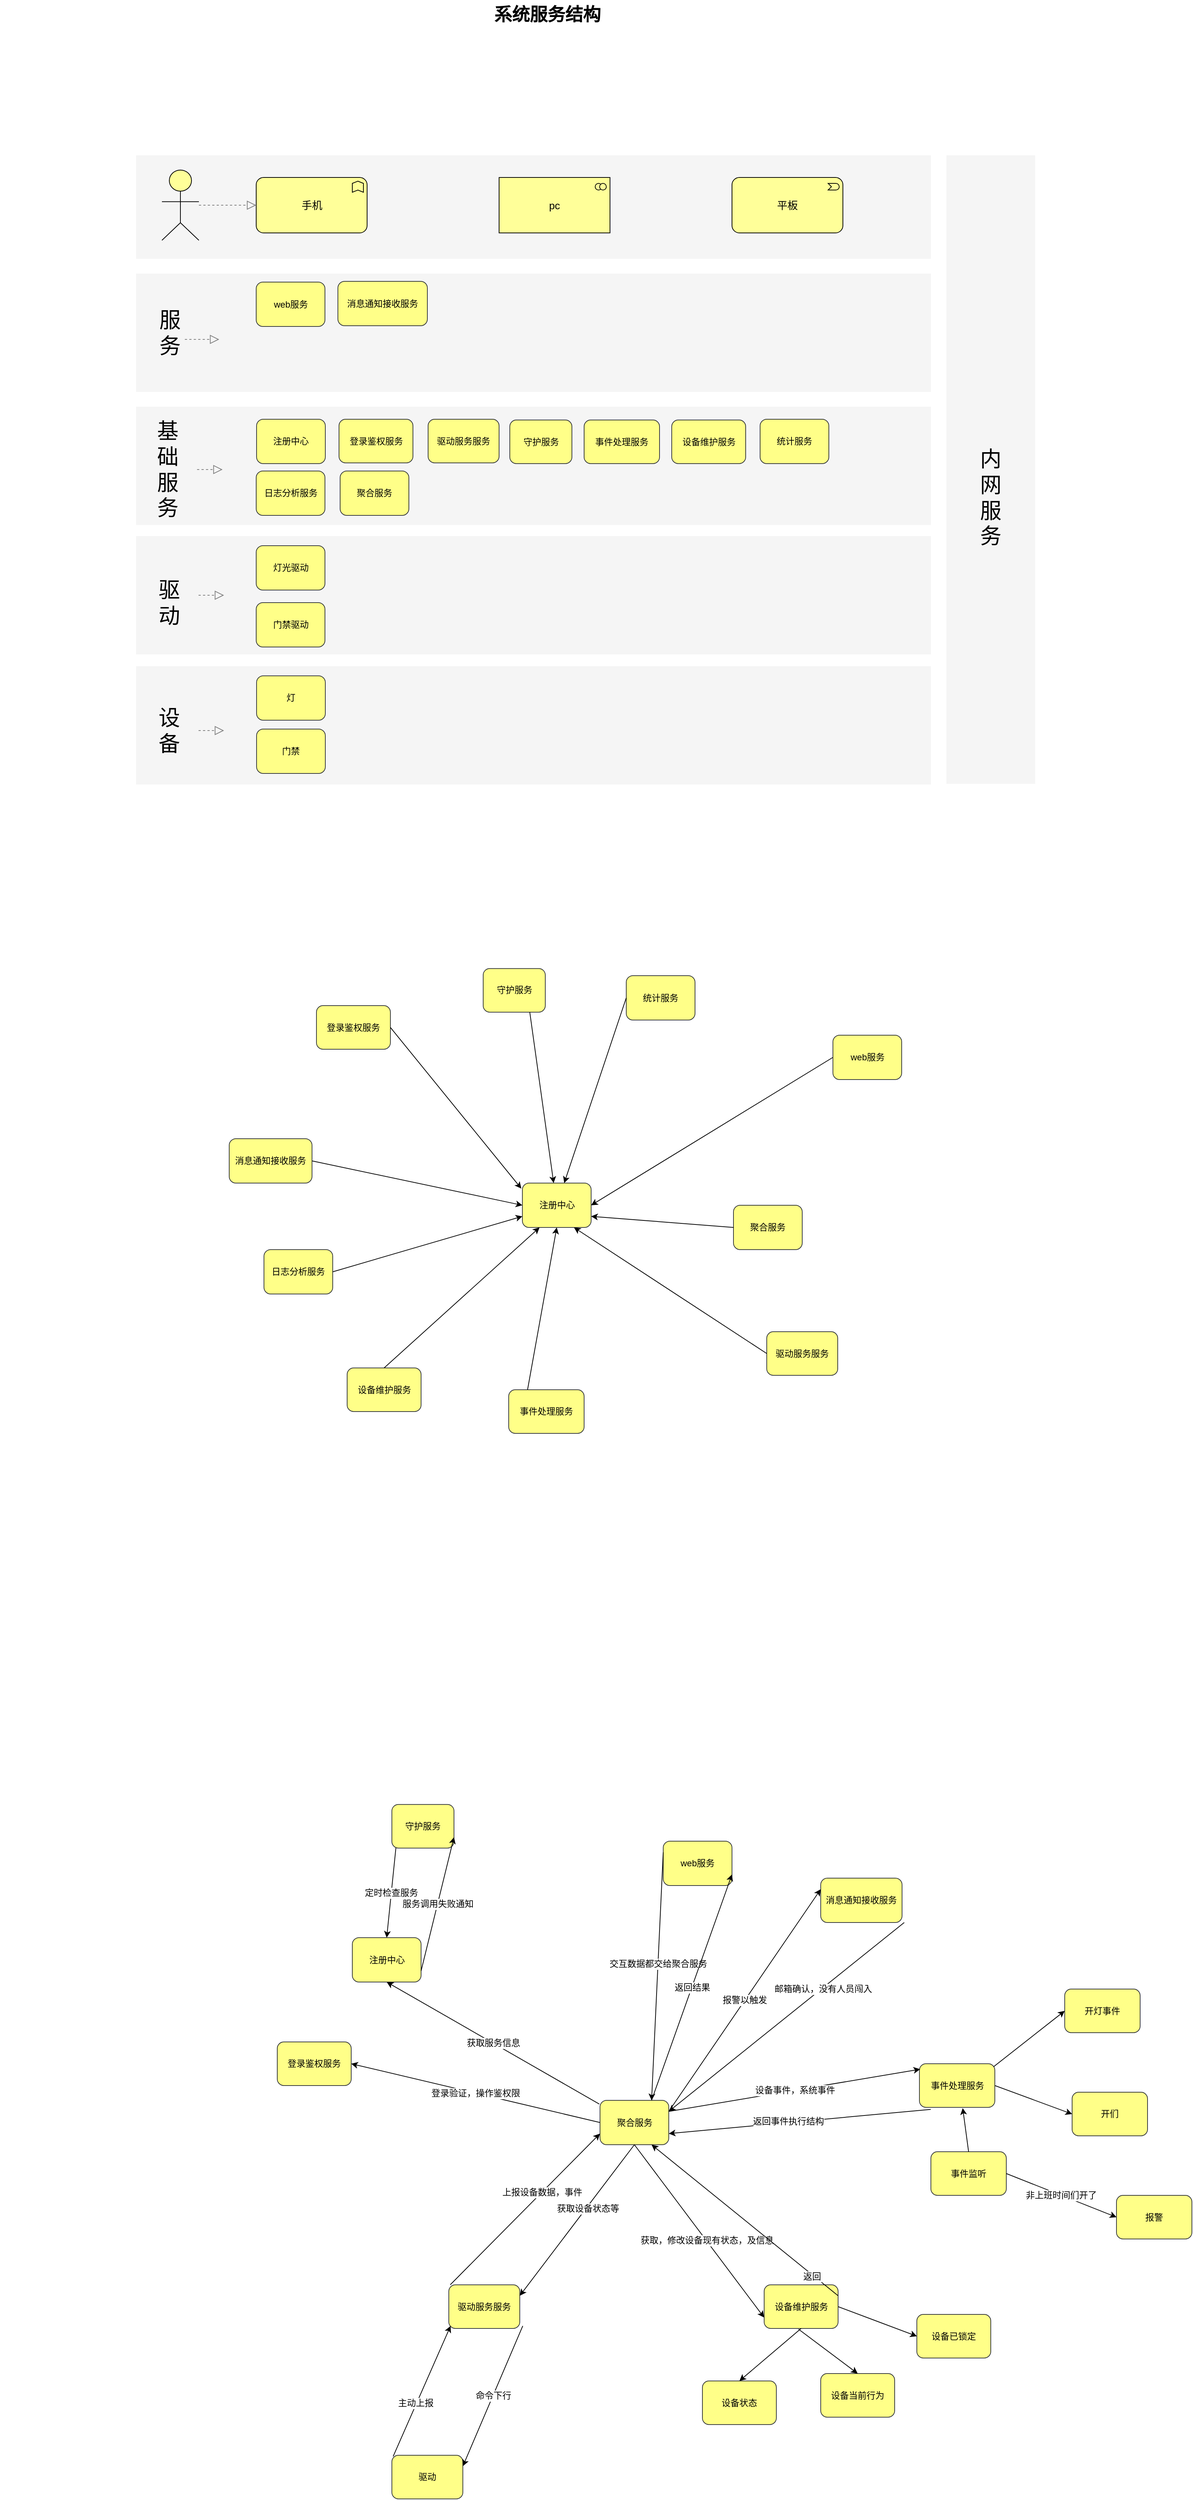 <mxfile version="10.8.7" type="device"><diagram name="Page-1" id="44bbcf24-548e-d532-59d3-359de5b44cbb"><mxGraphModel dx="1394" dy="792" grid="1" gridSize="10" guides="1" tooltips="1" connect="1" arrows="1" fold="1" page="1" pageScale="1.5" pageWidth="1169" pageHeight="826" background="none" math="0" shadow="0"><root><mxCell id="0" style=";html=1;"/><mxCell id="1" style=";html=1;" parent="0"/><mxCell id="6eae4fabf1afb631-36" value="" style="whiteSpace=wrap;html=1;strokeColor=none;strokeWidth=1;fillColor=#f5f5f5;fontSize=14;" parent="1" vertex="1"><mxGeometry x="224" y="815" width="1075" height="160" as="geometry"/></mxCell><mxCell id="6eae4fabf1afb631-35" value="" style="whiteSpace=wrap;html=1;strokeColor=none;strokeWidth=1;fillColor=#f5f5f5;fontSize=14;" parent="1" vertex="1"><mxGeometry x="224" y="640" width="1075" height="160" as="geometry"/></mxCell><mxCell id="6eae4fabf1afb631-34" value="" style="whiteSpace=wrap;html=1;strokeColor=none;strokeWidth=1;fillColor=#f5f5f5;fontSize=14;" parent="1" vertex="1"><mxGeometry x="224" y="300" width="1075" height="140" as="geometry"/></mxCell><mxCell id="6eae4fabf1afb631-21" value="手机" style="html=1;whiteSpace=wrap;fillColor=#ffff99;strokeColor=#000000;shape=mxgraph.archimate3.application;appType=func;archiType=rounded;fontSize=14;" parent="1" vertex="1"><mxGeometry x="386.5" y="330" width="150" height="75" as="geometry"/></mxCell><mxCell id="6eae4fabf1afb631-22" value="pc" style="html=1;whiteSpace=wrap;fillColor=#ffff99;strokeColor=#000000;shape=mxgraph.archimate3.application;appType=collab;archiType=square;fontSize=14;" parent="1" vertex="1"><mxGeometry x="715" y="330" width="150" height="75" as="geometry"/></mxCell><mxCell id="6eae4fabf1afb631-23" value="平板" style="html=1;whiteSpace=wrap;fillColor=#ffff99;strokeColor=#000000;shape=mxgraph.archimate3.application;appType=event;archiType=rounded;fontSize=14;" parent="1" vertex="1"><mxGeometry x="1030" y="330" width="150" height="75" as="geometry"/></mxCell><mxCell id="6eae4fabf1afb631-33" style="edgeStyle=elbowEdgeStyle;rounded=1;elbow=vertical;html=1;dashed=1;startSize=10;endArrow=block;endFill=0;endSize=10;jettySize=auto;orthogonalLoop=1;strokeColor=#808080;fontSize=14;" parent="1" source="6eae4fabf1afb631-32" target="6eae4fabf1afb631-21" edge="1"><mxGeometry relative="1" as="geometry"/></mxCell><mxCell id="6eae4fabf1afb631-32" value="" style="html=1;whiteSpace=wrap;fillColor=#ffff99;strokeColor=#000000;shape=mxgraph.archimate3.actor;fontSize=14;" parent="1" vertex="1"><mxGeometry x="259" y="320" width="50" height="95" as="geometry"/></mxCell><mxCell id="6eae4fabf1afb631-37" value="系统服务结构" style="text;strokeColor=none;fillColor=none;html=1;fontSize=24;fontStyle=1;verticalAlign=middle;align=center;" parent="1" vertex="1"><mxGeometry x="40" y="90" width="1480" height="40" as="geometry"/></mxCell><mxCell id="G7YBxwyGVppejMVZDF5V-1" value="注册中心" style="rounded=1;whiteSpace=wrap;html=1;fillColor=#ffff88;strokeColor=#36393d;" vertex="1" parent="1"><mxGeometry x="387" y="657" width="93" height="60" as="geometry"/></mxCell><mxCell id="G7YBxwyGVppejMVZDF5V-2" value="登录鉴权服务" style="rounded=1;whiteSpace=wrap;html=1;fillColor=#ffff88;strokeColor=#36393d;" vertex="1" parent="1"><mxGeometry x="498.5" y="657" width="100" height="59" as="geometry"/></mxCell><mxCell id="G7YBxwyGVppejMVZDF5V-3" value="驱动服务服务" style="rounded=1;whiteSpace=wrap;html=1;fillColor=#ffff88;strokeColor=#36393d;" vertex="1" parent="1"><mxGeometry x="619" y="657" width="96" height="59" as="geometry"/></mxCell><mxCell id="G7YBxwyGVppejMVZDF5V-4" value="守护服务" style="rounded=1;whiteSpace=wrap;html=1;fillColor=#ffff88;strokeColor=#36393d;" vertex="1" parent="1"><mxGeometry x="729.5" y="658" width="84" height="59" as="geometry"/></mxCell><mxCell id="G7YBxwyGVppejMVZDF5V-5" value="事件处理服务" style="rounded=1;whiteSpace=wrap;html=1;fillColor=#ffff88;strokeColor=#36393d;" vertex="1" parent="1"><mxGeometry x="830" y="658" width="102" height="59" as="geometry"/></mxCell><mxCell id="G7YBxwyGVppejMVZDF5V-6" value="设备维护服务" style="rounded=1;whiteSpace=wrap;html=1;fillColor=#ffff88;strokeColor=#36393d;" vertex="1" parent="1"><mxGeometry x="948.5" y="658" width="100" height="59" as="geometry"/></mxCell><mxCell id="G7YBxwyGVppejMVZDF5V-8" value="日志分析服务" style="rounded=1;whiteSpace=wrap;html=1;fillColor=#ffff88;strokeColor=#36393d;" vertex="1" parent="1"><mxGeometry x="386.5" y="727" width="93" height="60" as="geometry"/></mxCell><mxCell id="G7YBxwyGVppejMVZDF5V-10" value="统计服务" style="rounded=1;whiteSpace=wrap;html=1;fillColor=#ffff88;strokeColor=#36393d;" vertex="1" parent="1"><mxGeometry x="1068" y="657" width="93" height="60" as="geometry"/></mxCell><mxCell id="G7YBxwyGVppejMVZDF5V-11" value="灯光驱动" style="rounded=1;whiteSpace=wrap;html=1;fillColor=#ffff88;strokeColor=#36393d;" vertex="1" parent="1"><mxGeometry x="386.5" y="828" width="93" height="60" as="geometry"/></mxCell><mxCell id="G7YBxwyGVppejMVZDF5V-12" value="门禁驱动" style="rounded=1;whiteSpace=wrap;html=1;fillColor=#ffff88;strokeColor=#36393d;" vertex="1" parent="1"><mxGeometry x="386.5" y="905" width="93" height="60" as="geometry"/></mxCell><mxCell id="G7YBxwyGVppejMVZDF5V-14" value="" style="whiteSpace=wrap;html=1;strokeColor=none;strokeWidth=1;fillColor=#f5f5f5;fontSize=14;" vertex="1" parent="1"><mxGeometry x="224" y="991" width="1075" height="160" as="geometry"/></mxCell><mxCell id="G7YBxwyGVppejMVZDF5V-15" value="灯" style="rounded=1;whiteSpace=wrap;html=1;fillColor=#ffff88;strokeColor=#36393d;" vertex="1" parent="1"><mxGeometry x="387" y="1004" width="93" height="60" as="geometry"/></mxCell><mxCell id="G7YBxwyGVppejMVZDF5V-16" value="门禁" style="rounded=1;whiteSpace=wrap;html=1;fillColor=#ffff88;strokeColor=#36393d;" vertex="1" parent="1"><mxGeometry x="387" y="1076" width="93" height="60" as="geometry"/></mxCell><mxCell id="G7YBxwyGVppejMVZDF5V-17" style="edgeStyle=elbowEdgeStyle;rounded=1;elbow=vertical;html=1;dashed=1;startSize=10;endArrow=block;endFill=0;endSize=10;jettySize=auto;orthogonalLoop=1;strokeColor=#808080;fontSize=14;" edge="1" parent="1"><mxGeometry relative="1" as="geometry"><mxPoint x="341" y="725" as="targetPoint"/><mxPoint x="306.5" y="725" as="sourcePoint"/></mxGeometry></mxCell><mxCell id="G7YBxwyGVppejMVZDF5V-21" value="基础服务" style="text;html=1;strokeColor=none;fillColor=none;align=center;verticalAlign=middle;whiteSpace=wrap;rounded=0;fontSize=29;" vertex="1" parent="1"><mxGeometry x="247" y="715" width="40" height="20" as="geometry"/></mxCell><mxCell id="G7YBxwyGVppejMVZDF5V-22" value="驱动" style="text;html=1;strokeColor=none;fillColor=none;align=center;verticalAlign=middle;whiteSpace=wrap;rounded=0;fontSize=29;" vertex="1" parent="1"><mxGeometry x="249" y="885" width="40" height="40" as="geometry"/></mxCell><mxCell id="G7YBxwyGVppejMVZDF5V-23" style="edgeStyle=elbowEdgeStyle;rounded=1;elbow=vertical;html=1;dashed=1;startSize=10;endArrow=block;endFill=0;endSize=10;jettySize=auto;orthogonalLoop=1;strokeColor=#808080;fontSize=14;" edge="1" parent="1"><mxGeometry relative="1" as="geometry"><mxPoint x="343" y="895" as="targetPoint"/><mxPoint x="308.5" y="895" as="sourcePoint"/></mxGeometry></mxCell><mxCell id="G7YBxwyGVppejMVZDF5V-24" value="设备" style="text;html=1;strokeColor=none;fillColor=none;align=center;verticalAlign=middle;whiteSpace=wrap;rounded=0;fontSize=29;" vertex="1" parent="1"><mxGeometry x="249" y="1068" width="40" height="20" as="geometry"/></mxCell><mxCell id="G7YBxwyGVppejMVZDF5V-25" style="edgeStyle=elbowEdgeStyle;rounded=1;elbow=vertical;html=1;dashed=1;startSize=10;endArrow=block;endFill=0;endSize=10;jettySize=auto;orthogonalLoop=1;strokeColor=#808080;fontSize=14;" edge="1" parent="1"><mxGeometry relative="1" as="geometry"><mxPoint x="343" y="1078" as="targetPoint"/><mxPoint x="308.5" y="1078" as="sourcePoint"/></mxGeometry></mxCell><mxCell id="G7YBxwyGVppejMVZDF5V-28" value="" style="whiteSpace=wrap;html=1;strokeColor=none;strokeWidth=1;fillColor=#f5f5f5;fontSize=14;" vertex="1" parent="1"><mxGeometry x="224" y="460" width="1075" height="160" as="geometry"/></mxCell><mxCell id="G7YBxwyGVppejMVZDF5V-33" value="web服务" style="rounded=1;whiteSpace=wrap;html=1;fillColor=#ffff88;strokeColor=#36393d;" vertex="1" parent="1"><mxGeometry x="386.5" y="471.5" width="93" height="60" as="geometry"/></mxCell><mxCell id="G7YBxwyGVppejMVZDF5V-34" value="聚合服务" style="rounded=1;whiteSpace=wrap;html=1;fillColor=#ffff88;strokeColor=#36393d;" vertex="1" parent="1"><mxGeometry x="500" y="727" width="93" height="60" as="geometry"/></mxCell><mxCell id="G7YBxwyGVppejMVZDF5V-42" value="服务" style="text;html=1;strokeColor=none;fillColor=none;align=center;verticalAlign=middle;whiteSpace=wrap;rounded=0;fontSize=29;" vertex="1" parent="1"><mxGeometry x="250" y="529.5" width="40" height="20" as="geometry"/></mxCell><mxCell id="G7YBxwyGVppejMVZDF5V-44" value="" style="rounded=0;whiteSpace=wrap;html=1;fontSize=29;fillColor=#F5F5F5;strokeColor=none;gradientColor=none;gradientDirection=west;" vertex="1" parent="1"><mxGeometry x="1320" y="300" width="120" height="850" as="geometry"/></mxCell><mxCell id="G7YBxwyGVppejMVZDF5V-48" value="内网服务" style="text;html=1;strokeColor=none;fillColor=none;align=center;verticalAlign=middle;whiteSpace=wrap;rounded=0;fontSize=29;" vertex="1" parent="1"><mxGeometry x="1360" y="743" width="40" height="40" as="geometry"/></mxCell><mxCell id="G7YBxwyGVppejMVZDF5V-49" value="注册中心" style="rounded=1;whiteSpace=wrap;html=1;fillColor=#ffff88;strokeColor=#36393d;" vertex="1" parent="1"><mxGeometry x="746.5" y="1690" width="93" height="60" as="geometry"/></mxCell><mxCell id="G7YBxwyGVppejMVZDF5V-50" value="登录鉴权服务" style="rounded=1;whiteSpace=wrap;html=1;fillColor=#ffff88;strokeColor=#36393d;" vertex="1" parent="1"><mxGeometry x="468" y="1450" width="100" height="59" as="geometry"/></mxCell><mxCell id="G7YBxwyGVppejMVZDF5V-51" value="驱动服务服务" style="rounded=1;whiteSpace=wrap;html=1;fillColor=#ffff88;strokeColor=#36393d;" vertex="1" parent="1"><mxGeometry x="1077" y="1891" width="96" height="59" as="geometry"/></mxCell><mxCell id="G7YBxwyGVppejMVZDF5V-52" value="守护服务" style="rounded=1;whiteSpace=wrap;html=1;fillColor=#ffff88;strokeColor=#36393d;" vertex="1" parent="1"><mxGeometry x="693.5" y="1399.853" width="84" height="59" as="geometry"/></mxCell><mxCell id="G7YBxwyGVppejMVZDF5V-53" value="事件处理服务" style="rounded=1;whiteSpace=wrap;html=1;fillColor=#ffff88;strokeColor=#36393d;" vertex="1" parent="1"><mxGeometry x="728" y="1969.5" width="102" height="59" as="geometry"/></mxCell><mxCell id="G7YBxwyGVppejMVZDF5V-54" value="设备维护服务" style="rounded=1;whiteSpace=wrap;html=1;fillColor=#ffff88;strokeColor=#36393d;" vertex="1" parent="1"><mxGeometry x="509.5" y="1940" width="100" height="59" as="geometry"/></mxCell><mxCell id="G7YBxwyGVppejMVZDF5V-55" value="日志分析服务" style="rounded=1;whiteSpace=wrap;html=1;fillColor=#ffff88;strokeColor=#36393d;" vertex="1" parent="1"><mxGeometry x="397" y="1780" width="93" height="60" as="geometry"/></mxCell><mxCell id="G7YBxwyGVppejMVZDF5V-56" value="统计服务" style="rounded=1;whiteSpace=wrap;html=1;fillColor=#ffff88;strokeColor=#36393d;" vertex="1" parent="1"><mxGeometry x="887" y="1409.5" width="93" height="60" as="geometry"/></mxCell><mxCell id="G7YBxwyGVppejMVZDF5V-57" value="web服务" style="rounded=1;whiteSpace=wrap;html=1;fillColor=#ffff88;strokeColor=#36393d;" vertex="1" parent="1"><mxGeometry x="1166.5" y="1490" width="93" height="60" as="geometry"/></mxCell><mxCell id="G7YBxwyGVppejMVZDF5V-58" value="聚合服务" style="rounded=1;whiteSpace=wrap;html=1;fillColor=#ffff88;strokeColor=#36393d;" vertex="1" parent="1"><mxGeometry x="1032" y="1720" width="93" height="60" as="geometry"/></mxCell><mxCell id="G7YBxwyGVppejMVZDF5V-59" value="" style="endArrow=classic;html=1;fontSize=29;entryX=0;entryY=0.75;entryDx=0;entryDy=0;exitX=1;exitY=0.5;exitDx=0;exitDy=0;" edge="1" parent="1" source="G7YBxwyGVppejMVZDF5V-55" target="G7YBxwyGVppejMVZDF5V-49"><mxGeometry width="50" height="50" relative="1" as="geometry"><mxPoint x="571" y="1800" as="sourcePoint"/><mxPoint x="741" y="1720" as="targetPoint"/></mxGeometry></mxCell><mxCell id="G7YBxwyGVppejMVZDF5V-61" value="" style="endArrow=classic;html=1;fontSize=29;entryX=-0.015;entryY=0.124;entryDx=0;entryDy=0;exitX=1;exitY=0.5;exitDx=0;exitDy=0;entryPerimeter=0;" edge="1" parent="1" source="G7YBxwyGVppejMVZDF5V-50" target="G7YBxwyGVppejMVZDF5V-49"><mxGeometry width="50" height="50" relative="1" as="geometry"><mxPoint x="592.794" y="1780.353" as="sourcePoint"/><mxPoint x="756.324" y="1745.059" as="targetPoint"/></mxGeometry></mxCell><mxCell id="G7YBxwyGVppejMVZDF5V-62" value="" style="endArrow=classic;html=1;fontSize=29;exitX=0;exitY=0.5;exitDx=0;exitDy=0;entryX=1;entryY=0.5;entryDx=0;entryDy=0;" edge="1" parent="1" source="G7YBxwyGVppejMVZDF5V-57" target="G7YBxwyGVppejMVZDF5V-49"><mxGeometry width="50" height="50" relative="1" as="geometry"><mxPoint x="221" y="2070" as="sourcePoint"/><mxPoint x="271" y="2020" as="targetPoint"/></mxGeometry></mxCell><mxCell id="G7YBxwyGVppejMVZDF5V-63" value="" style="endArrow=classic;html=1;fontSize=29;exitX=0.75;exitY=1;exitDx=0;exitDy=0;" edge="1" parent="1" source="G7YBxwyGVppejMVZDF5V-52" target="G7YBxwyGVppejMVZDF5V-49"><mxGeometry width="50" height="50" relative="1" as="geometry"><mxPoint x="736" y="1450" as="sourcePoint"/><mxPoint x="271" y="2020" as="targetPoint"/></mxGeometry></mxCell><mxCell id="G7YBxwyGVppejMVZDF5V-64" value="" style="endArrow=classic;html=1;fontSize=29;exitX=0;exitY=0.5;exitDx=0;exitDy=0;" edge="1" parent="1" source="G7YBxwyGVppejMVZDF5V-56" target="G7YBxwyGVppejMVZDF5V-49"><mxGeometry width="50" height="50" relative="1" as="geometry"><mxPoint x="221" y="2070" as="sourcePoint"/><mxPoint x="271" y="2020" as="targetPoint"/></mxGeometry></mxCell><mxCell id="G7YBxwyGVppejMVZDF5V-66" value="" style="endArrow=classic;html=1;fontSize=29;entryX=0.5;entryY=1;entryDx=0;entryDy=0;exitX=0.25;exitY=0;exitDx=0;exitDy=0;" edge="1" parent="1" source="G7YBxwyGVppejMVZDF5V-53" target="G7YBxwyGVppejMVZDF5V-49"><mxGeometry width="50" height="50" relative="1" as="geometry"><mxPoint x="231" y="2080" as="sourcePoint"/><mxPoint x="281" y="2030" as="targetPoint"/></mxGeometry></mxCell><mxCell id="G7YBxwyGVppejMVZDF5V-67" value="" style="endArrow=classic;html=1;fontSize=29;entryX=0.25;entryY=1;entryDx=0;entryDy=0;exitX=0.5;exitY=0;exitDx=0;exitDy=0;" edge="1" parent="1" source="G7YBxwyGVppejMVZDF5V-54" target="G7YBxwyGVppejMVZDF5V-49"><mxGeometry width="50" height="50" relative="1" as="geometry"><mxPoint x="671" y="1930" as="sourcePoint"/><mxPoint x="291" y="2040" as="targetPoint"/></mxGeometry></mxCell><mxCell id="G7YBxwyGVppejMVZDF5V-68" value="" style="endArrow=classic;html=1;fontSize=29;entryX=1;entryY=0.75;entryDx=0;entryDy=0;exitX=0;exitY=0.5;exitDx=0;exitDy=0;" edge="1" parent="1" source="G7YBxwyGVppejMVZDF5V-58" target="G7YBxwyGVppejMVZDF5V-49"><mxGeometry width="50" height="50" relative="1" as="geometry"><mxPoint x="251" y="2100" as="sourcePoint"/><mxPoint x="301" y="2050" as="targetPoint"/></mxGeometry></mxCell><mxCell id="G7YBxwyGVppejMVZDF5V-69" value="" style="endArrow=classic;html=1;fontSize=29;exitX=0;exitY=0.5;exitDx=0;exitDy=0;entryX=0.75;entryY=1;entryDx=0;entryDy=0;" edge="1" parent="1" source="G7YBxwyGVppejMVZDF5V-51" target="G7YBxwyGVppejMVZDF5V-49"><mxGeometry width="50" height="50" relative="1" as="geometry"><mxPoint x="1067.5" y="1840" as="sourcePoint"/><mxPoint x="1117.5" y="1790" as="targetPoint"/></mxGeometry></mxCell><mxCell id="G7YBxwyGVppejMVZDF5V-70" value="注册中心" style="rounded=1;whiteSpace=wrap;html=1;fillColor=#ffff88;strokeColor=#36393d;" vertex="1" parent="1"><mxGeometry x="516.5" y="2710.5" width="93" height="60" as="geometry"/></mxCell><mxCell id="G7YBxwyGVppejMVZDF5V-71" value="登录鉴权服务" style="rounded=1;whiteSpace=wrap;html=1;fillColor=#ffff88;strokeColor=#36393d;" vertex="1" parent="1"><mxGeometry x="415" y="2851.5" width="100" height="59" as="geometry"/></mxCell><mxCell id="G7YBxwyGVppejMVZDF5V-72" value="驱动服务服务" style="rounded=1;whiteSpace=wrap;html=1;fillColor=#ffff88;strokeColor=#36393d;" vertex="1" parent="1"><mxGeometry x="647" y="3180" width="96" height="59" as="geometry"/></mxCell><mxCell id="G7YBxwyGVppejMVZDF5V-74" value="事件处理服务" style="rounded=1;whiteSpace=wrap;html=1;fillColor=#ffff88;strokeColor=#36393d;" vertex="1" parent="1"><mxGeometry x="1283.5" y="2881" width="102" height="59" as="geometry"/></mxCell><mxCell id="G7YBxwyGVppejMVZDF5V-75" value="设备维护服务" style="rounded=1;whiteSpace=wrap;html=1;fillColor=#ffff88;strokeColor=#36393d;" vertex="1" parent="1"><mxGeometry x="1073.5" y="3180" width="100" height="59" as="geometry"/></mxCell><mxCell id="G7YBxwyGVppejMVZDF5V-78" value="web服务" style="rounded=1;whiteSpace=wrap;html=1;fillColor=#ffff88;strokeColor=#36393d;" vertex="1" parent="1"><mxGeometry x="937" y="2580" width="93" height="60" as="geometry"/></mxCell><mxCell id="G7YBxwyGVppejMVZDF5V-79" value="聚合服务" style="rounded=1;whiteSpace=wrap;html=1;fillColor=#ffff88;strokeColor=#36393d;" vertex="1" parent="1"><mxGeometry x="851.5" y="2930.5" width="93" height="60" as="geometry"/></mxCell><mxCell id="G7YBxwyGVppejMVZDF5V-96" value="登录验证，操作鉴权限" style="endArrow=classic;html=1;fontSize=12;entryX=1;entryY=0.5;entryDx=0;entryDy=0;exitX=0;exitY=0.5;exitDx=0;exitDy=0;" edge="1" parent="1" source="G7YBxwyGVppejMVZDF5V-79" target="G7YBxwyGVppejMVZDF5V-71"><mxGeometry width="50" height="50" relative="1" as="geometry"><mxPoint x="43.5" y="3430.5" as="sourcePoint"/><mxPoint x="93.5" y="3380.5" as="targetPoint"/></mxGeometry></mxCell><mxCell id="G7YBxwyGVppejMVZDF5V-97" value="获取服务信息" style="endArrow=classic;html=1;fontSize=12;entryX=0.5;entryY=1;entryDx=0;entryDy=0;exitX=-0.01;exitY=0.084;exitDx=0;exitDy=0;exitPerimeter=0;" edge="1" parent="1" source="G7YBxwyGVppejMVZDF5V-79" target="G7YBxwyGVppejMVZDF5V-70"><mxGeometry width="50" height="50" relative="1" as="geometry"><mxPoint x="43.5" y="3430.5" as="sourcePoint"/><mxPoint x="93.5" y="3380.5" as="targetPoint"/></mxGeometry></mxCell><mxCell id="G7YBxwyGVppejMVZDF5V-98" value="" style="endArrow=classic;html=1;fontSize=12;entryX=1;entryY=0.25;entryDx=0;entryDy=0;exitX=0.5;exitY=1;exitDx=0;exitDy=0;" edge="1" parent="1" source="G7YBxwyGVppejMVZDF5V-79" target="G7YBxwyGVppejMVZDF5V-72"><mxGeometry width="50" height="50" relative="1" as="geometry"><mxPoint x="43.5" y="3350.5" as="sourcePoint"/><mxPoint x="93.5" y="3300.5" as="targetPoint"/></mxGeometry></mxCell><mxCell id="G7YBxwyGVppejMVZDF5V-103" value="获取设备状态等" style="text;html=1;resizable=0;points=[];align=center;verticalAlign=middle;labelBackgroundColor=#ffffff;fontSize=12;" vertex="1" connectable="0" parent="G7YBxwyGVppejMVZDF5V-98"><mxGeometry x="-0.164" y="2" relative="1" as="geometry"><mxPoint as="offset"/></mxGeometry></mxCell><mxCell id="G7YBxwyGVppejMVZDF5V-100" value="" style="endArrow=classic;html=1;fontSize=12;entryX=0;entryY=0.75;entryDx=0;entryDy=0;exitX=0.021;exitY=-0.002;exitDx=0;exitDy=0;exitPerimeter=0;" edge="1" parent="1" source="G7YBxwyGVppejMVZDF5V-72" target="G7YBxwyGVppejMVZDF5V-79"><mxGeometry width="50" height="50" relative="1" as="geometry"><mxPoint x="43.5" y="3350.5" as="sourcePoint"/><mxPoint x="93.5" y="3300.5" as="targetPoint"/></mxGeometry></mxCell><mxCell id="G7YBxwyGVppejMVZDF5V-101" value="上报设备数据，事件" style="text;html=1;resizable=0;points=[];align=center;verticalAlign=middle;labelBackgroundColor=#ffffff;fontSize=12;" vertex="1" connectable="0" parent="G7YBxwyGVppejMVZDF5V-100"><mxGeometry x="0.221" relative="1" as="geometry"><mxPoint as="offset"/></mxGeometry></mxCell><mxCell id="G7YBxwyGVppejMVZDF5V-104" value="" style="endArrow=classic;html=1;fontSize=12;exitX=0.5;exitY=1;exitDx=0;exitDy=0;entryX=0;entryY=0.75;entryDx=0;entryDy=0;" edge="1" parent="1" source="G7YBxwyGVppejMVZDF5V-79" target="G7YBxwyGVppejMVZDF5V-75"><mxGeometry width="50" height="50" relative="1" as="geometry"><mxPoint x="933.5" y="3010.5" as="sourcePoint"/><mxPoint x="93.5" y="3290.5" as="targetPoint"/></mxGeometry></mxCell><mxCell id="G7YBxwyGVppejMVZDF5V-105" value="获取，修改设备现有状态，及信息" style="text;html=1;resizable=0;points=[];align=center;verticalAlign=middle;labelBackgroundColor=#ffffff;fontSize=12;" vertex="1" connectable="0" parent="G7YBxwyGVppejMVZDF5V-104"><mxGeometry x="0.107" relative="1" as="geometry"><mxPoint as="offset"/></mxGeometry></mxCell><mxCell id="G7YBxwyGVppejMVZDF5V-106" value="驱动" style="rounded=1;whiteSpace=wrap;html=1;fillColor=#ffff88;strokeColor=#36393d;" vertex="1" parent="1"><mxGeometry x="570" y="3410.5" width="96" height="59" as="geometry"/></mxCell><mxCell id="G7YBxwyGVppejMVZDF5V-107" value="" style="endArrow=classic;html=1;fontSize=12;entryX=0.025;entryY=0.942;entryDx=0;entryDy=0;exitX=0.018;exitY=0.026;exitDx=0;exitDy=0;exitPerimeter=0;entryPerimeter=0;" edge="1" parent="1" source="G7YBxwyGVppejMVZDF5V-106" target="G7YBxwyGVppejMVZDF5V-72"><mxGeometry width="50" height="50" relative="1" as="geometry"><mxPoint x="43.5" y="3460.5" as="sourcePoint"/><mxPoint x="93.5" y="3410.5" as="targetPoint"/></mxGeometry></mxCell><mxCell id="G7YBxwyGVppejMVZDF5V-108" value="主动上报&lt;br&gt;" style="text;html=1;resizable=0;points=[];align=center;verticalAlign=middle;labelBackgroundColor=#ffffff;fontSize=12;" vertex="1" connectable="0" parent="G7YBxwyGVppejMVZDF5V-107"><mxGeometry x="-0.192" y="1" relative="1" as="geometry"><mxPoint as="offset"/></mxGeometry></mxCell><mxCell id="G7YBxwyGVppejMVZDF5V-109" value="设备事件，系统事件" style="endArrow=classic;html=1;fontSize=12;entryX=0.01;entryY=0.126;entryDx=0;entryDy=0;entryPerimeter=0;exitX=1;exitY=0.25;exitDx=0;exitDy=0;" edge="1" parent="1" source="G7YBxwyGVppejMVZDF5V-79" target="G7YBxwyGVppejMVZDF5V-74"><mxGeometry width="50" height="50" relative="1" as="geometry"><mxPoint x="43.5" y="3460.5" as="sourcePoint"/><mxPoint x="93.5" y="3410.5" as="targetPoint"/></mxGeometry></mxCell><mxCell id="G7YBxwyGVppejMVZDF5V-110" value="" style="endArrow=classic;html=1;fontSize=12;entryX=1;entryY=0.75;entryDx=0;entryDy=0;exitX=0.15;exitY=1.046;exitDx=0;exitDy=0;exitPerimeter=0;" edge="1" parent="1" source="G7YBxwyGVppejMVZDF5V-74" target="G7YBxwyGVppejMVZDF5V-79"><mxGeometry width="50" height="50" relative="1" as="geometry"><mxPoint x="43.5" y="3460.5" as="sourcePoint"/><mxPoint x="93.5" y="3410.5" as="targetPoint"/></mxGeometry></mxCell><mxCell id="G7YBxwyGVppejMVZDF5V-111" value="返回事件执行结构" style="text;html=1;resizable=0;points=[];align=center;verticalAlign=middle;labelBackgroundColor=#ffffff;fontSize=12;" vertex="1" connectable="0" parent="G7YBxwyGVppejMVZDF5V-110"><mxGeometry x="0.082" y="-3" relative="1" as="geometry"><mxPoint x="-1" y="1" as="offset"/></mxGeometry></mxCell><mxCell id="G7YBxwyGVppejMVZDF5V-112" value="命令下行" style="endArrow=classic;html=1;fontSize=12;entryX=1;entryY=0.25;entryDx=0;entryDy=0;exitX=1.042;exitY=0.942;exitDx=0;exitDy=0;exitPerimeter=0;" edge="1" parent="1" source="G7YBxwyGVppejMVZDF5V-72" target="G7YBxwyGVppejMVZDF5V-106"><mxGeometry width="50" height="50" relative="1" as="geometry"><mxPoint x="43.5" y="3540.5" as="sourcePoint"/><mxPoint x="93.5" y="3490.5" as="targetPoint"/></mxGeometry></mxCell><mxCell id="G7YBxwyGVppejMVZDF5V-113" value="守护服务" style="rounded=1;whiteSpace=wrap;html=1;fillColor=#ffff88;strokeColor=#36393d;" vertex="1" parent="1"><mxGeometry x="570" y="2530.353" width="84" height="59" as="geometry"/></mxCell><mxCell id="G7YBxwyGVppejMVZDF5V-114" value="" style="endArrow=classic;html=1;fontSize=12;entryX=0.75;entryY=0;entryDx=0;entryDy=0;exitX=0;exitY=0.25;exitDx=0;exitDy=0;" edge="1" parent="1" source="G7YBxwyGVppejMVZDF5V-78" target="G7YBxwyGVppejMVZDF5V-79"><mxGeometry width="50" height="50" relative="1" as="geometry"><mxPoint x="43.5" y="3540.5" as="sourcePoint"/><mxPoint x="93.5" y="3490.5" as="targetPoint"/></mxGeometry></mxCell><mxCell id="G7YBxwyGVppejMVZDF5V-116" value="交互数据都交给聚合服务" style="text;html=1;resizable=0;points=[];align=center;verticalAlign=middle;labelBackgroundColor=#ffffff;fontSize=12;" vertex="1" connectable="0" parent="G7YBxwyGVppejMVZDF5V-114"><mxGeometry x="-0.102" relative="1" as="geometry"><mxPoint as="offset"/></mxGeometry></mxCell><mxCell id="G7YBxwyGVppejMVZDF5V-117" value="定时检查服务" style="endArrow=classic;html=1;fontSize=12;entryX=0.5;entryY=0;entryDx=0;entryDy=0;exitX=0.065;exitY=0.994;exitDx=0;exitDy=0;exitPerimeter=0;" edge="1" parent="1" source="G7YBxwyGVppejMVZDF5V-113" target="G7YBxwyGVppejMVZDF5V-70"><mxGeometry width="50" height="50" relative="1" as="geometry"><mxPoint x="43.5" y="3540.5" as="sourcePoint"/><mxPoint x="93.5" y="3490.5" as="targetPoint"/></mxGeometry></mxCell><mxCell id="G7YBxwyGVppejMVZDF5V-118" value="服务调用失败通知" style="endArrow=classic;html=1;fontSize=12;entryX=1;entryY=0.75;entryDx=0;entryDy=0;exitX=1;exitY=0.75;exitDx=0;exitDy=0;" edge="1" parent="1" source="G7YBxwyGVppejMVZDF5V-70" target="G7YBxwyGVppejMVZDF5V-113"><mxGeometry width="50" height="50" relative="1" as="geometry"><mxPoint x="43.5" y="3540.5" as="sourcePoint"/><mxPoint x="93.5" y="3490.5" as="targetPoint"/></mxGeometry></mxCell><mxCell id="G7YBxwyGVppejMVZDF5V-119" value="返回结果" style="endArrow=classic;html=1;fontSize=12;entryX=1;entryY=0.75;entryDx=0;entryDy=0;exitX=0.75;exitY=0;exitDx=0;exitDy=0;" edge="1" parent="1" source="G7YBxwyGVppejMVZDF5V-79" target="G7YBxwyGVppejMVZDF5V-78"><mxGeometry width="50" height="50" relative="1" as="geometry"><mxPoint x="43.5" y="3540.5" as="sourcePoint"/><mxPoint x="93.5" y="3490.5" as="targetPoint"/></mxGeometry></mxCell><mxCell id="G7YBxwyGVppejMVZDF5V-120" value="开灯事件" style="rounded=1;whiteSpace=wrap;html=1;fillColor=#ffff88;strokeColor=#36393d;" vertex="1" parent="1"><mxGeometry x="1480" y="2780" width="102" height="59" as="geometry"/></mxCell><mxCell id="G7YBxwyGVppejMVZDF5V-121" value="开们" style="rounded=1;whiteSpace=wrap;html=1;fillColor=#ffff88;strokeColor=#36393d;" vertex="1" parent="1"><mxGeometry x="1490" y="2919.5" width="102" height="59" as="geometry"/></mxCell><mxCell id="G7YBxwyGVppejMVZDF5V-123" value="" style="endArrow=classic;html=1;fontSize=12;entryX=0;entryY=0.5;entryDx=0;entryDy=0;exitX=1;exitY=0.5;exitDx=0;exitDy=0;" edge="1" parent="1" source="G7YBxwyGVppejMVZDF5V-74" target="G7YBxwyGVppejMVZDF5V-121"><mxGeometry width="50" height="50" relative="1" as="geometry"><mxPoint x="610" y="3540" as="sourcePoint"/><mxPoint x="660" y="3490" as="targetPoint"/></mxGeometry></mxCell><mxCell id="G7YBxwyGVppejMVZDF5V-124" value="" style="endArrow=classic;html=1;fontSize=12;entryX=0;entryY=0.5;entryDx=0;entryDy=0;exitX=0.984;exitY=0.068;exitDx=0;exitDy=0;exitPerimeter=0;" edge="1" parent="1" source="G7YBxwyGVppejMVZDF5V-74" target="G7YBxwyGVppejMVZDF5V-120"><mxGeometry width="50" height="50" relative="1" as="geometry"><mxPoint x="1395.5" y="2920.833" as="sourcePoint"/><mxPoint x="1499.667" y="2910.833" as="targetPoint"/></mxGeometry></mxCell><mxCell id="G7YBxwyGVppejMVZDF5V-125" value="设备状态" style="rounded=1;whiteSpace=wrap;html=1;fillColor=#ffff88;strokeColor=#36393d;" vertex="1" parent="1"><mxGeometry x="990" y="3310" width="100" height="59" as="geometry"/></mxCell><mxCell id="G7YBxwyGVppejMVZDF5V-126" value="设备当前行为" style="rounded=1;whiteSpace=wrap;html=1;fillColor=#ffff88;strokeColor=#36393d;" vertex="1" parent="1"><mxGeometry x="1150" y="3300" width="100" height="59" as="geometry"/></mxCell><mxCell id="G7YBxwyGVppejMVZDF5V-127" value="设备已锁定" style="rounded=1;whiteSpace=wrap;html=1;fillColor=#ffff88;strokeColor=#36393d;" vertex="1" parent="1"><mxGeometry x="1280" y="3220" width="100" height="59" as="geometry"/></mxCell><mxCell id="G7YBxwyGVppejMVZDF5V-128" value="" style="endArrow=classic;html=1;fontSize=12;entryX=0.5;entryY=0;entryDx=0;entryDy=0;exitX=0.5;exitY=1;exitDx=0;exitDy=0;" edge="1" parent="1" source="G7YBxwyGVppejMVZDF5V-75" target="G7YBxwyGVppejMVZDF5V-125"><mxGeometry width="50" height="50" relative="1" as="geometry"><mxPoint x="150" y="3540" as="sourcePoint"/><mxPoint x="200" y="3490" as="targetPoint"/></mxGeometry></mxCell><mxCell id="G7YBxwyGVppejMVZDF5V-129" value="" style="endArrow=classic;html=1;fontSize=12;entryX=0.5;entryY=0;entryDx=0;entryDy=0;" edge="1" parent="1" target="G7YBxwyGVppejMVZDF5V-126"><mxGeometry width="50" height="50" relative="1" as="geometry"><mxPoint x="1120" y="3240" as="sourcePoint"/><mxPoint x="1050" y="3320" as="targetPoint"/></mxGeometry></mxCell><mxCell id="G7YBxwyGVppejMVZDF5V-130" value="" style="endArrow=classic;html=1;fontSize=12;entryX=0;entryY=0.5;entryDx=0;entryDy=0;exitX=1;exitY=0.5;exitDx=0;exitDy=0;" edge="1" parent="1" source="G7YBxwyGVppejMVZDF5V-75" target="G7YBxwyGVppejMVZDF5V-127"><mxGeometry width="50" height="50" relative="1" as="geometry"><mxPoint x="1130" y="3250" as="sourcePoint"/><mxPoint x="1210" y="3310" as="targetPoint"/></mxGeometry></mxCell><mxCell id="G7YBxwyGVppejMVZDF5V-131" value="事件监听" style="rounded=1;whiteSpace=wrap;html=1;fillColor=#ffff88;strokeColor=#36393d;" vertex="1" parent="1"><mxGeometry x="1299" y="3000" width="102" height="59" as="geometry"/></mxCell><mxCell id="G7YBxwyGVppejMVZDF5V-132" value="" style="endArrow=classic;html=1;fontSize=12;entryX=0.574;entryY=1.017;entryDx=0;entryDy=0;entryPerimeter=0;exitX=0.5;exitY=0;exitDx=0;exitDy=0;" edge="1" parent="1" source="G7YBxwyGVppejMVZDF5V-131" target="G7YBxwyGVppejMVZDF5V-74"><mxGeometry width="50" height="50" relative="1" as="geometry"><mxPoint x="310" y="3540" as="sourcePoint"/><mxPoint x="360" y="3490" as="targetPoint"/></mxGeometry></mxCell><mxCell id="G7YBxwyGVppejMVZDF5V-133" value="报警" style="rounded=1;whiteSpace=wrap;html=1;fillColor=#ffff88;strokeColor=#36393d;" vertex="1" parent="1"><mxGeometry x="1550" y="3059" width="102" height="59" as="geometry"/></mxCell><mxCell id="G7YBxwyGVppejMVZDF5V-134" value="非上班时间们开了" style="endArrow=classic;html=1;fontSize=12;entryX=0;entryY=0.5;entryDx=0;entryDy=0;exitX=1;exitY=0.5;exitDx=0;exitDy=0;" edge="1" parent="1" source="G7YBxwyGVppejMVZDF5V-131" target="G7YBxwyGVppejMVZDF5V-133"><mxGeometry width="50" height="50" relative="1" as="geometry"><mxPoint x="1396" y="2921" as="sourcePoint"/><mxPoint x="1500" y="2959" as="targetPoint"/></mxGeometry></mxCell><mxCell id="G7YBxwyGVppejMVZDF5V-136" value="消息通知接收服务" style="rounded=1;whiteSpace=wrap;html=1;fillColor=#ffff88;strokeColor=#36393d;" vertex="1" parent="1"><mxGeometry x="497" y="470.5" width="121" height="60" as="geometry"/></mxCell><mxCell id="G7YBxwyGVppejMVZDF5V-137" value="消息通知接收服务" style="rounded=1;whiteSpace=wrap;html=1;fillColor=#ffff88;strokeColor=#36393d;" vertex="1" parent="1"><mxGeometry x="350" y="1630" width="112" height="60" as="geometry"/></mxCell><mxCell id="G7YBxwyGVppejMVZDF5V-138" value="" style="endArrow=classic;html=1;fontSize=29;entryX=0;entryY=0.5;entryDx=0;entryDy=0;exitX=1;exitY=0.5;exitDx=0;exitDy=0;" edge="1" parent="1" source="G7YBxwyGVppejMVZDF5V-137" target="G7YBxwyGVppejMVZDF5V-49"><mxGeometry width="50" height="50" relative="1" as="geometry"><mxPoint x="578" y="1490" as="sourcePoint"/><mxPoint x="755" y="1707" as="targetPoint"/></mxGeometry></mxCell><mxCell id="G7YBxwyGVppejMVZDF5V-139" value="消息通知接收服务" style="rounded=1;whiteSpace=wrap;html=1;fillColor=#ffff88;strokeColor=#36393d;" vertex="1" parent="1"><mxGeometry x="1150" y="2630" width="110" height="60" as="geometry"/></mxCell><mxCell id="G7YBxwyGVppejMVZDF5V-140" value="报警以触发" style="endArrow=classic;html=1;fontSize=12;exitX=1;exitY=0.25;exitDx=0;exitDy=0;entryX=0;entryY=0.25;entryDx=0;entryDy=0;" edge="1" parent="1" source="G7YBxwyGVppejMVZDF5V-79" target="G7YBxwyGVppejMVZDF5V-139"><mxGeometry width="50" height="50" relative="1" as="geometry"><mxPoint x="150" y="3540" as="sourcePoint"/><mxPoint x="1110" y="2770" as="targetPoint"/></mxGeometry></mxCell><mxCell id="G7YBxwyGVppejMVZDF5V-141" value="" style="endArrow=classic;html=1;fontSize=12;entryX=1;entryY=0.25;entryDx=0;entryDy=0;exitX=1.027;exitY=1;exitDx=0;exitDy=0;exitPerimeter=0;" edge="1" parent="1" source="G7YBxwyGVppejMVZDF5V-139" target="G7YBxwyGVppejMVZDF5V-79"><mxGeometry width="50" height="50" relative="1" as="geometry"><mxPoint x="1170" y="2780" as="sourcePoint"/><mxPoint x="200" y="3490" as="targetPoint"/></mxGeometry></mxCell><mxCell id="G7YBxwyGVppejMVZDF5V-146" value="邮箱确认，没有人员闯入" style="text;html=1;resizable=0;points=[];align=center;verticalAlign=middle;labelBackgroundColor=#ffffff;fontSize=12;" vertex="1" connectable="0" parent="G7YBxwyGVppejMVZDF5V-141"><mxGeometry x="-0.304" y="1" relative="1" as="geometry"><mxPoint as="offset"/></mxGeometry></mxCell><mxCell id="G7YBxwyGVppejMVZDF5V-148" style="edgeStyle=elbowEdgeStyle;rounded=1;elbow=vertical;html=1;dashed=1;startSize=10;endArrow=block;endFill=0;endSize=10;jettySize=auto;orthogonalLoop=1;strokeColor=#808080;fontSize=14;" edge="1" parent="1"><mxGeometry relative="1" as="geometry"><mxPoint x="290" y="549" as="sourcePoint"/><mxPoint x="336.5" y="549" as="targetPoint"/></mxGeometry></mxCell><mxCell id="G7YBxwyGVppejMVZDF5V-149" value="" style="endArrow=classic;html=1;fontSize=12;entryX=0.75;entryY=1;entryDx=0;entryDy=0;exitX=1;exitY=0.25;exitDx=0;exitDy=0;" edge="1" parent="1" source="G7YBxwyGVppejMVZDF5V-75" target="G7YBxwyGVppejMVZDF5V-79"><mxGeometry width="50" height="50" relative="1" as="geometry"><mxPoint x="330" y="3540" as="sourcePoint"/><mxPoint x="380" y="3490" as="targetPoint"/></mxGeometry></mxCell><mxCell id="G7YBxwyGVppejMVZDF5V-151" value="返回" style="text;html=1;resizable=0;points=[];align=center;verticalAlign=middle;labelBackgroundColor=#ffffff;fontSize=12;" vertex="1" connectable="0" parent="G7YBxwyGVppejMVZDF5V-149"><mxGeometry x="-0.727" y="2" relative="1" as="geometry"><mxPoint as="offset"/></mxGeometry></mxCell></root></mxGraphModel></diagram></mxfile>